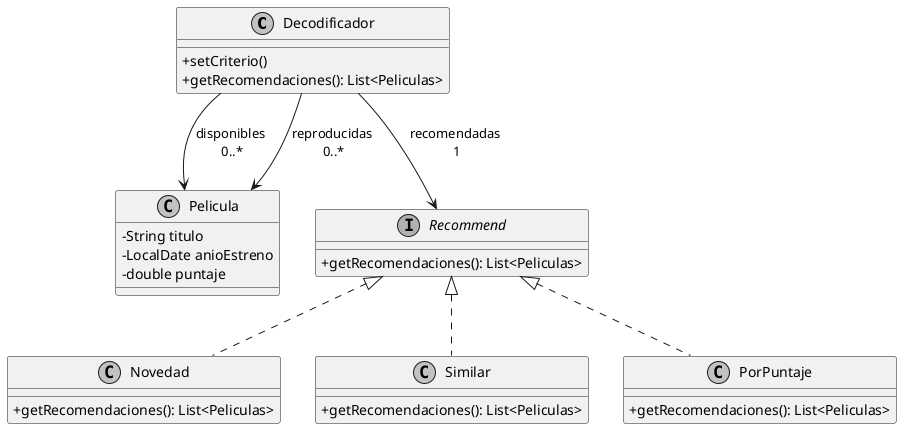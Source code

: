@startuml ej4
skinparam Monochrome true
skinparam classAttributeIconSize 0 

class Decodificador{
 +setCriterio()
 +getRecomendaciones(): List<Peliculas>
}

Decodificador --> Pelicula : disponibles \n0..*
Decodificador --> Pelicula : reproducidas \n0..*
Decodificador --> Recommend : recomendadas \n1

class Pelicula{
 -String titulo
 -LocalDate anioEstreno
 -double puntaje
}

interface Recommend{
 +getRecomendaciones(): List<Peliculas>
}

class Novedad{
 +getRecomendaciones(): List<Peliculas>
}
class Similar{
 +getRecomendaciones(): List<Peliculas>
}
class PorPuntaje{
 +getRecomendaciones(): List<Peliculas>
}

Recommend <|.. Novedad
Recommend <|.. Similar
Recommend <|.. PorPuntaje
@enduml